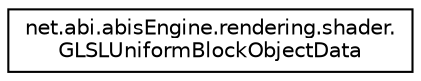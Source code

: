 digraph "Graphical Class Hierarchy"
{
 // LATEX_PDF_SIZE
  edge [fontname="Helvetica",fontsize="10",labelfontname="Helvetica",labelfontsize="10"];
  node [fontname="Helvetica",fontsize="10",shape=record];
  rankdir="LR";
  Node0 [label="net.abi.abisEngine.rendering.shader.\lGLSLUniformBlockObjectData",height=0.2,width=0.4,color="black", fillcolor="white", style="filled",URL="$d6/d0f/classnet_1_1abi_1_1abis_engine_1_1rendering_1_1shader_1_1_g_l_s_l_uniform_block_object_data.html",tooltip=" "];
}
